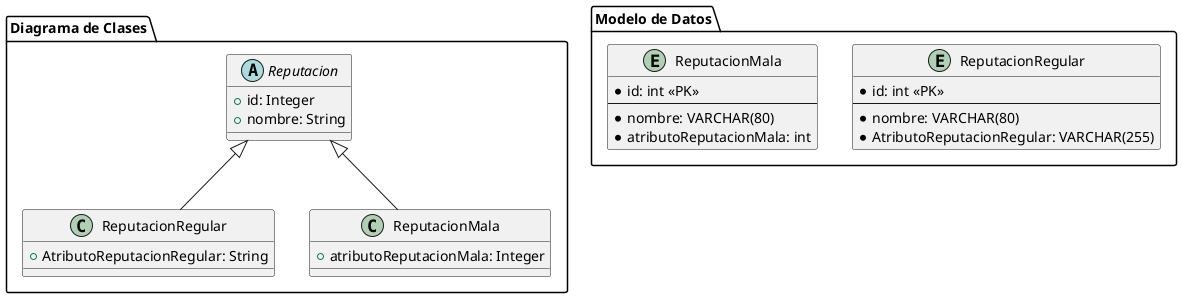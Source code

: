 @startuml

package "Diagrama de Clases" {
    abstract class Reputacion  {
        +id: Integer
        +nombre: String
    }

    class ReputacionRegular extends Reputacion {
        +AtributoReputacionRegular: String
    }

    class ReputacionMala extends Reputacion {
        +atributoReputacionMala: Integer
    }
}

package "Modelo de Datos" {


    entity "ReputacionRegular" {
        * id: int <<PK>>
        --
        * nombre: VARCHAR(80)
        * AtributoReputacionRegular: VARCHAR(255)
    }

    entity "ReputacionMala" {
        * id: int <<PK>>
        --
        * nombre: VARCHAR(80)
        * atributoReputacionMala: int
    }


}

@enduml
